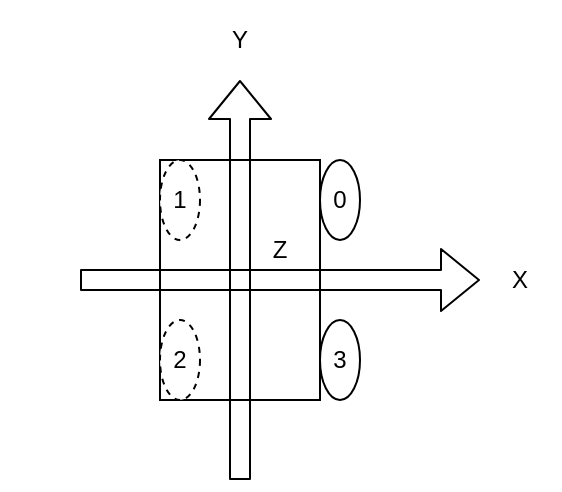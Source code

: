 <mxfile>
    <diagram id="LHKVI5mtiEasfKgzVC4x" name="第 1 页">
        <mxGraphModel dx="906" dy="599" grid="1" gridSize="10" guides="1" tooltips="1" connect="1" arrows="1" fold="1" page="1" pageScale="1" pageWidth="827" pageHeight="1169" math="0" shadow="0">
            <root>
                <mxCell id="0"/>
                <mxCell id="1" parent="0"/>
                <mxCell id="13" value="" style="rounded=0;whiteSpace=wrap;html=1;fillColor=#FFFFFF;strokeColor=none;" vertex="1" parent="1">
                    <mxGeometry x="240" y="85" width="280" height="240" as="geometry"/>
                </mxCell>
                <mxCell id="2" value="" style="rounded=0;whiteSpace=wrap;html=1;" parent="1" vertex="1">
                    <mxGeometry x="320" y="160" width="80" height="120" as="geometry"/>
                </mxCell>
                <mxCell id="4" value="" style="shape=flexArrow;endArrow=classic;html=1;" parent="1" edge="1">
                    <mxGeometry width="50" height="50" relative="1" as="geometry">
                        <mxPoint x="280" y="220" as="sourcePoint"/>
                        <mxPoint x="480" y="220" as="targetPoint"/>
                    </mxGeometry>
                </mxCell>
                <mxCell id="5" value="" style="shape=flexArrow;endArrow=classic;html=1;" parent="1" edge="1">
                    <mxGeometry width="50" height="50" relative="1" as="geometry">
                        <mxPoint x="360" y="320" as="sourcePoint"/>
                        <mxPoint x="360" y="120" as="targetPoint"/>
                    </mxGeometry>
                </mxCell>
                <mxCell id="6" value="X" style="text;html=1;strokeColor=none;fillColor=none;align=center;verticalAlign=middle;whiteSpace=wrap;rounded=0;" parent="1" vertex="1">
                    <mxGeometry x="480" y="200" width="40" height="40" as="geometry"/>
                </mxCell>
                <mxCell id="7" value="Y" style="text;html=1;strokeColor=none;fillColor=none;align=center;verticalAlign=middle;whiteSpace=wrap;rounded=0;" parent="1" vertex="1">
                    <mxGeometry x="340" y="80" width="40" height="40" as="geometry"/>
                </mxCell>
                <mxCell id="8" value="Z" style="text;html=1;strokeColor=none;fillColor=none;align=center;verticalAlign=middle;whiteSpace=wrap;rounded=0;" parent="1" vertex="1">
                    <mxGeometry x="350" y="190" width="60" height="30" as="geometry"/>
                </mxCell>
                <mxCell id="9" value="0" style="ellipse;whiteSpace=wrap;html=1;" parent="1" vertex="1">
                    <mxGeometry x="400" y="160" width="20" height="40" as="geometry"/>
                </mxCell>
                <mxCell id="10" value="1" style="ellipse;whiteSpace=wrap;html=1;dashed=1;" parent="1" vertex="1">
                    <mxGeometry x="320" y="160" width="20" height="40" as="geometry"/>
                </mxCell>
                <mxCell id="11" value="3" style="ellipse;whiteSpace=wrap;html=1;" parent="1" vertex="1">
                    <mxGeometry x="400" y="240" width="20" height="40" as="geometry"/>
                </mxCell>
                <mxCell id="12" value="2" style="ellipse;whiteSpace=wrap;html=1;dashed=1;" parent="1" vertex="1">
                    <mxGeometry x="320" y="240" width="20" height="40" as="geometry"/>
                </mxCell>
            </root>
        </mxGraphModel>
    </diagram>
</mxfile>